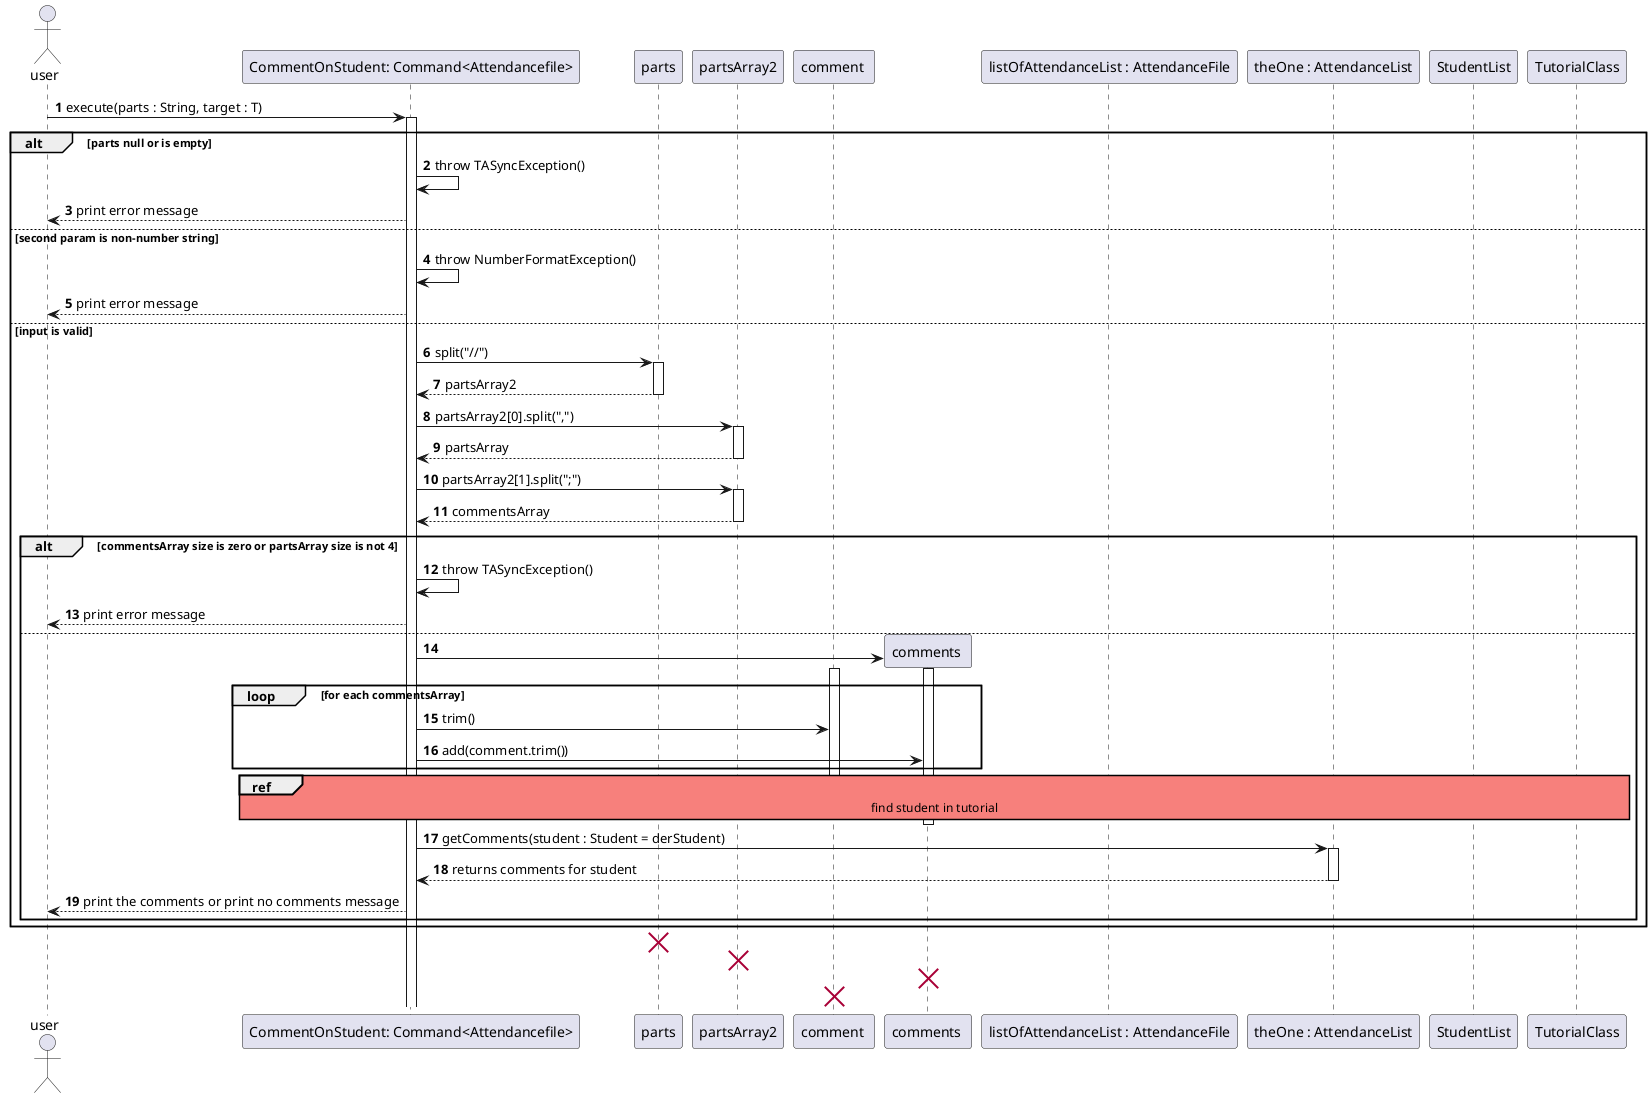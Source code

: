 @startuml
'https://plantuml.com/sequence-diagram
actor user
autonumber

participant "CommentOnStudent: Command<Attendancefile>" as command
participant "parts" as parts
participant "partsArray2" as partsArray
participant "comment " as comment
participant "comments " as comments
participant "listOfAttendanceList : AttendanceFile" as listOfAttendanceList
participant "theOne : AttendanceList" as theOne
participant "StudentList" as studentList
participant "TutorialClass" as tutorialClass

skinparam sequenceReferenceBackgroundColor #f7807c


user -> command : execute(parts : String, target : T)
activate command
alt parts null or is empty
command -> command : throw TASyncException()
command --> user : print error message
else second param is non-number string
command -> command : throw NumberFormatException()
command --> user : print error message
else input is valid
    command -> parts : split("//")
    activate parts
    parts --> command : partsArray2
    deactivate parts
    command -> partsArray : partsArray2[0].split(",")
    activate partsArray
    command <-- partsArray : partsArray
    deactivate partsArray
    command -> partsArray : partsArray2[1].split(";")
    activate partsArray
    command <-- partsArray : commentsArray
    deactivate partsArray
    alt commentsArray size is zero or partsArray size is not 4
    command -> command : throw TASyncException()
    command --> user : print error message
    else
    create comments
    command -> comments
    activate comments

    loop for each commentsArray
    activate comment
    command -> comment : trim()
    command -> comments : add(comment.trim())

    end loop
    deactivate comment

ref over command, listOfAttendanceList, theOne, tutorialClass, studentList
find student in tutorial
end ref


    deactivate comments
    command -> theOne : getComments(student : Student = derStudent)
    activate theOne
    theOne --> command : returns comments for student

    deactivate theOne
    command --> user : print the comments or print no comments message



end
end

destroy parts
destroy partsArray
destroy comments
destroy comment
@enduml